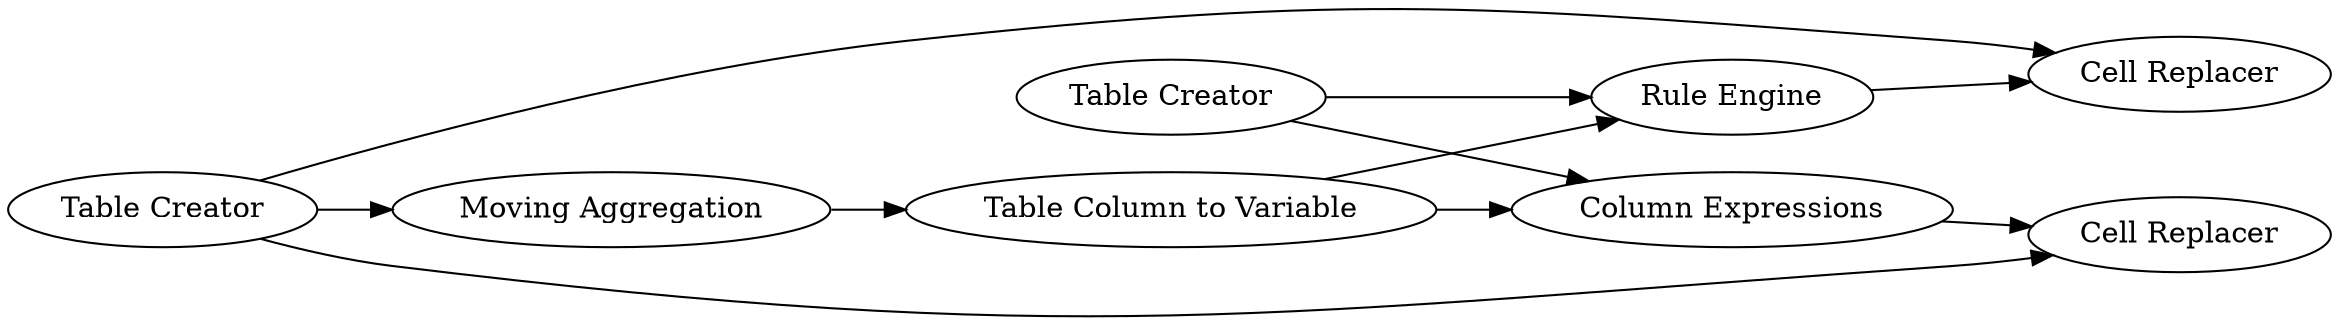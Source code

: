 digraph {
	"-7166840776424083279_319" [label="Moving Aggregation"]
	"-7166840776424083279_315" [label="Table Creator"]
	"-7166840776424083279_314" [label="Table Creator"]
	"-7166840776424083279_324" [label="Cell Replacer"]
	"-7166840776424083279_325" [label="Cell Replacer"]
	"-7166840776424083279_317" [label="Table Column to Variable"]
	"-7166840776424083279_323" [label="Rule Engine"]
	"-7166840776424083279_318" [label="Column Expressions"]
	"-7166840776424083279_314" -> "-7166840776424083279_323"
	"-7166840776424083279_317" -> "-7166840776424083279_323"
	"-7166840776424083279_314" -> "-7166840776424083279_318"
	"-7166840776424083279_315" -> "-7166840776424083279_325"
	"-7166840776424083279_315" -> "-7166840776424083279_319"
	"-7166840776424083279_323" -> "-7166840776424083279_325"
	"-7166840776424083279_317" -> "-7166840776424083279_318"
	"-7166840776424083279_315" -> "-7166840776424083279_324"
	"-7166840776424083279_319" -> "-7166840776424083279_317"
	"-7166840776424083279_318" -> "-7166840776424083279_324"
	rankdir=LR
}
